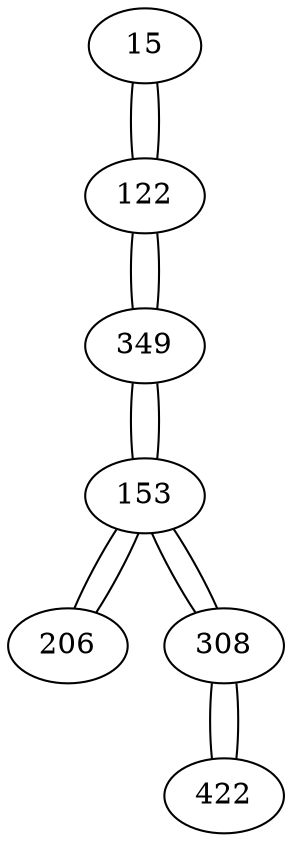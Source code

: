 graph {
15 -- 122
122 -- 15
122 -- 349
349 -- 122
349 -- 153
153 -- 349
153 -- 206
153 -- 308
206 -- 153
308 -- 153
308 -- 422
422 -- 308
}

